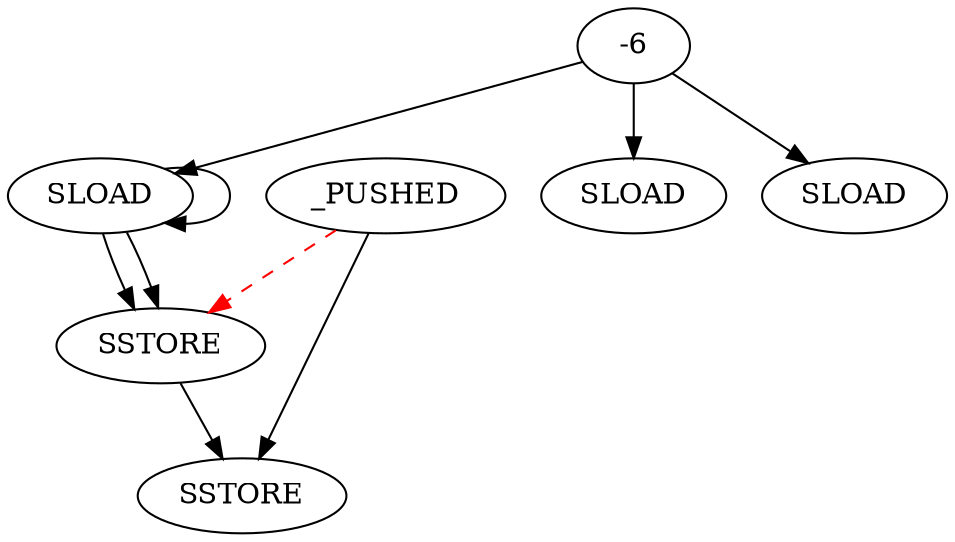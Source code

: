 // TEST
digraph {
	n4 [label=SSTORE shape=oval]
	n1 [label=SLOAD shape=oval]
	n3 [label=SLOAD shape=oval]
	n5 [label=SSTORE shape=oval]
	n0 [label=_PUSHED shape=oval]
	n2 [label=SLOAD shape=oval]
	n1 -> n4 [label="" color="" style=solid]
	n1 -> n4 [label="" color="" style=solid]
	n0 -> n4 [label="" color=red style=dashed]
	-6 -> n1 [label="" color="" style=solid]
	n1 -> n1 [label="" color="" style=""]
	-6 -> n3 [label="" color="" style=solid]
	n4 -> n5 [label="" color="" style=solid]
	n0 -> n5 [label="" color="" style=solid]
	-6 -> n2 [label="" color="" style=solid]
}
